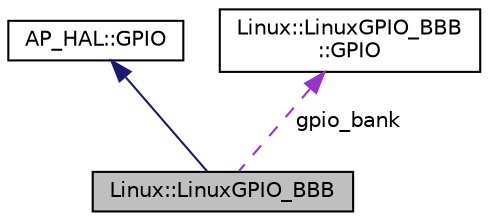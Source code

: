 digraph "Linux::LinuxGPIO_BBB"
{
 // INTERACTIVE_SVG=YES
  edge [fontname="Helvetica",fontsize="10",labelfontname="Helvetica",labelfontsize="10"];
  node [fontname="Helvetica",fontsize="10",shape=record];
  Node1 [label="Linux::LinuxGPIO_BBB",height=0.2,width=0.4,color="black", fillcolor="grey75", style="filled" fontcolor="black"];
  Node2 -> Node1 [dir="back",color="midnightblue",fontsize="10",style="solid",fontname="Helvetica"];
  Node2 [label="AP_HAL::GPIO",height=0.2,width=0.4,color="black", fillcolor="white", style="filled",URL="$classAP__HAL_1_1GPIO.html"];
  Node3 -> Node1 [dir="back",color="darkorchid3",fontsize="10",style="dashed",label=" gpio_bank" ,fontname="Helvetica"];
  Node3 [label="Linux::LinuxGPIO_BBB\l::GPIO",height=0.2,width=0.4,color="black", fillcolor="white", style="filled",URL="$structLinux_1_1LinuxGPIO__BBB_1_1GPIO.html"];
}
